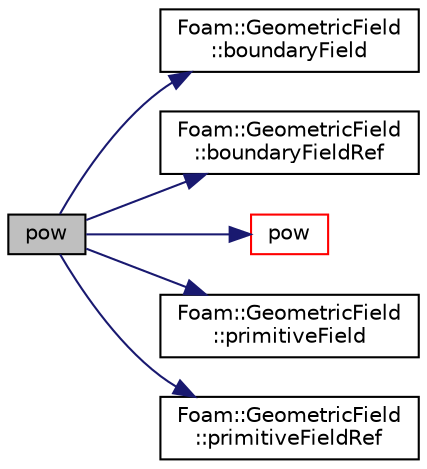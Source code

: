 digraph "pow"
{
  bgcolor="transparent";
  edge [fontname="Helvetica",fontsize="10",labelfontname="Helvetica",labelfontsize="10"];
  node [fontname="Helvetica",fontsize="10",shape=record];
  rankdir="LR";
  Node85519 [label="pow",height=0.2,width=0.4,color="black", fillcolor="grey75", style="filled", fontcolor="black"];
  Node85519 -> Node85520 [color="midnightblue",fontsize="10",style="solid",fontname="Helvetica"];
  Node85520 [label="Foam::GeometricField\l::boundaryField",height=0.2,width=0.4,color="black",URL="$a23249.html#a9ff7de36fba06b4f4f77a75142ad72b6",tooltip="Return const-reference to the boundary field. "];
  Node85519 -> Node85521 [color="midnightblue",fontsize="10",style="solid",fontname="Helvetica"];
  Node85521 [label="Foam::GeometricField\l::boundaryFieldRef",height=0.2,width=0.4,color="black",URL="$a23249.html#af3831c9fea9f6ae7532a6d57cc67c959",tooltip="Return a reference to the boundary field. "];
  Node85519 -> Node85522 [color="midnightblue",fontsize="10",style="solid",fontname="Helvetica"];
  Node85522 [label="pow",height=0.2,width=0.4,color="red",URL="$a21851.html#a7500c8e9d27a442adc75e287de074c7c"];
  Node85519 -> Node85526 [color="midnightblue",fontsize="10",style="solid",fontname="Helvetica"];
  Node85526 [label="Foam::GeometricField\l::primitiveField",height=0.2,width=0.4,color="black",URL="$a23249.html#a3d8b34acd265b26c7d4984d1618f9ee2",tooltip="Return a const-reference to the internal field. "];
  Node85519 -> Node85527 [color="midnightblue",fontsize="10",style="solid",fontname="Helvetica"];
  Node85527 [label="Foam::GeometricField\l::primitiveFieldRef",height=0.2,width=0.4,color="black",URL="$a23249.html#a1c19f056796aa3c294dccefee1f7d26d",tooltip="Return a reference to the internal field. "];
}
